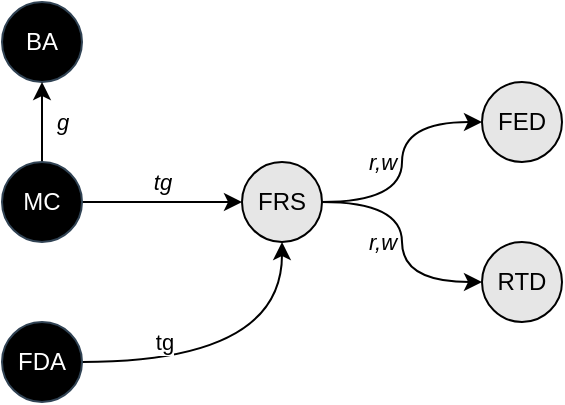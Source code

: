 <mxfile version="15.2.7" type="device"><diagram id="Rf8UByxQS77VN8qNyzKJ" name="Page-1"><mxGraphModel dx="1057" dy="654" grid="1" gridSize="10" guides="1" tooltips="1" connect="1" arrows="1" fold="1" page="1" pageScale="1" pageWidth="850" pageHeight="1100" math="0" shadow="0"><root><mxCell id="0"/><mxCell id="1" parent="0"/><mxCell id="r5WgQbb6SOs8e4r2kwnb-2" value="BA" style="ellipse;whiteSpace=wrap;html=1;aspect=fixed;fillColor=#000000;strokeColor=#314354;fontColor=#ffffff;" parent="1" vertex="1"><mxGeometry x="40" y="80" width="40" height="40" as="geometry"/></mxCell><mxCell id="GR-0_KKSYv4FOSrVEkCS-1" value="&lt;i&gt;tg&lt;/i&gt;" style="edgeStyle=orthogonalEdgeStyle;orthogonalLoop=1;jettySize=auto;html=1;exitX=1;exitY=0.5;exitDx=0;exitDy=0;entryX=0;entryY=0.5;entryDx=0;entryDy=0;curved=1;" edge="1" parent="1" source="r5WgQbb6SOs8e4r2kwnb-3" target="r5WgQbb6SOs8e4r2kwnb-5"><mxGeometry y="10" relative="1" as="geometry"><mxPoint as="offset"/></mxGeometry></mxCell><mxCell id="GR-0_KKSYv4FOSrVEkCS-6" value="&lt;i&gt;g&lt;/i&gt;" style="edgeStyle=orthogonalEdgeStyle;curved=1;orthogonalLoop=1;jettySize=auto;html=1;exitX=0.5;exitY=0;exitDx=0;exitDy=0;entryX=0.5;entryY=1;entryDx=0;entryDy=0;" edge="1" parent="1" source="r5WgQbb6SOs8e4r2kwnb-3" target="r5WgQbb6SOs8e4r2kwnb-2"><mxGeometry y="-10" relative="1" as="geometry"><mxPoint as="offset"/></mxGeometry></mxCell><mxCell id="r5WgQbb6SOs8e4r2kwnb-3" value="MC" style="ellipse;whiteSpace=wrap;html=1;aspect=fixed;fillColor=#000000;strokeColor=#314354;fontColor=#ffffff;" parent="1" vertex="1"><mxGeometry x="40" y="160" width="40" height="40" as="geometry"/></mxCell><mxCell id="GR-0_KKSYv4FOSrVEkCS-2" style="edgeStyle=orthogonalEdgeStyle;orthogonalLoop=1;jettySize=auto;html=1;exitX=1;exitY=0.5;exitDx=0;exitDy=0;entryX=0.5;entryY=1;entryDx=0;entryDy=0;curved=1;" edge="1" parent="1" source="r5WgQbb6SOs8e4r2kwnb-4" target="r5WgQbb6SOs8e4r2kwnb-5"><mxGeometry relative="1" as="geometry"/></mxCell><mxCell id="GR-0_KKSYv4FOSrVEkCS-7" value="tg" style="edgeLabel;html=1;align=center;verticalAlign=middle;resizable=0;points=[];" vertex="1" connectable="0" parent="GR-0_KKSYv4FOSrVEkCS-2"><mxGeometry x="-0.084" y="13" relative="1" as="geometry"><mxPoint x="-33" y="3" as="offset"/></mxGeometry></mxCell><mxCell id="r5WgQbb6SOs8e4r2kwnb-4" value="FDA" style="ellipse;whiteSpace=wrap;html=1;aspect=fixed;fillColor=#000000;strokeColor=#314354;fontColor=#ffffff;" parent="1" vertex="1"><mxGeometry x="40" y="240" width="40" height="40" as="geometry"/></mxCell><mxCell id="GR-0_KKSYv4FOSrVEkCS-4" value="&lt;i&gt;r,w&lt;/i&gt;" style="edgeStyle=orthogonalEdgeStyle;curved=1;orthogonalLoop=1;jettySize=auto;html=1;exitX=1;exitY=0.5;exitDx=0;exitDy=0;entryX=0;entryY=0.5;entryDx=0;entryDy=0;" edge="1" parent="1" source="r5WgQbb6SOs8e4r2kwnb-5" target="r5WgQbb6SOs8e4r2kwnb-7"><mxGeometry x="0.001" y="-10" relative="1" as="geometry"><mxPoint as="offset"/></mxGeometry></mxCell><mxCell id="GR-0_KKSYv4FOSrVEkCS-5" value="&lt;i&gt;r,w&lt;/i&gt;" style="edgeStyle=orthogonalEdgeStyle;curved=1;orthogonalLoop=1;jettySize=auto;html=1;exitX=1;exitY=0.5;exitDx=0;exitDy=0;entryX=0;entryY=0.5;entryDx=0;entryDy=0;" edge="1" parent="1" source="r5WgQbb6SOs8e4r2kwnb-5" target="r5WgQbb6SOs8e4r2kwnb-6"><mxGeometry x="0.001" y="10" relative="1" as="geometry"><mxPoint as="offset"/></mxGeometry></mxCell><mxCell id="r5WgQbb6SOs8e4r2kwnb-5" value="FRS" style="ellipse;whiteSpace=wrap;html=1;aspect=fixed;fillColor=#E6E6E6;" parent="1" vertex="1"><mxGeometry x="160" y="160" width="40" height="40" as="geometry"/></mxCell><mxCell id="r5WgQbb6SOs8e4r2kwnb-6" value="FED" style="ellipse;whiteSpace=wrap;html=1;aspect=fixed;fillColor=#E6E6E6;" parent="1" vertex="1"><mxGeometry x="280" y="120" width="40" height="40" as="geometry"/></mxCell><mxCell id="r5WgQbb6SOs8e4r2kwnb-7" value="RTD" style="ellipse;whiteSpace=wrap;html=1;aspect=fixed;fillColor=#E6E6E6;" parent="1" vertex="1"><mxGeometry x="280" y="200" width="40" height="40" as="geometry"/></mxCell></root></mxGraphModel></diagram></mxfile>